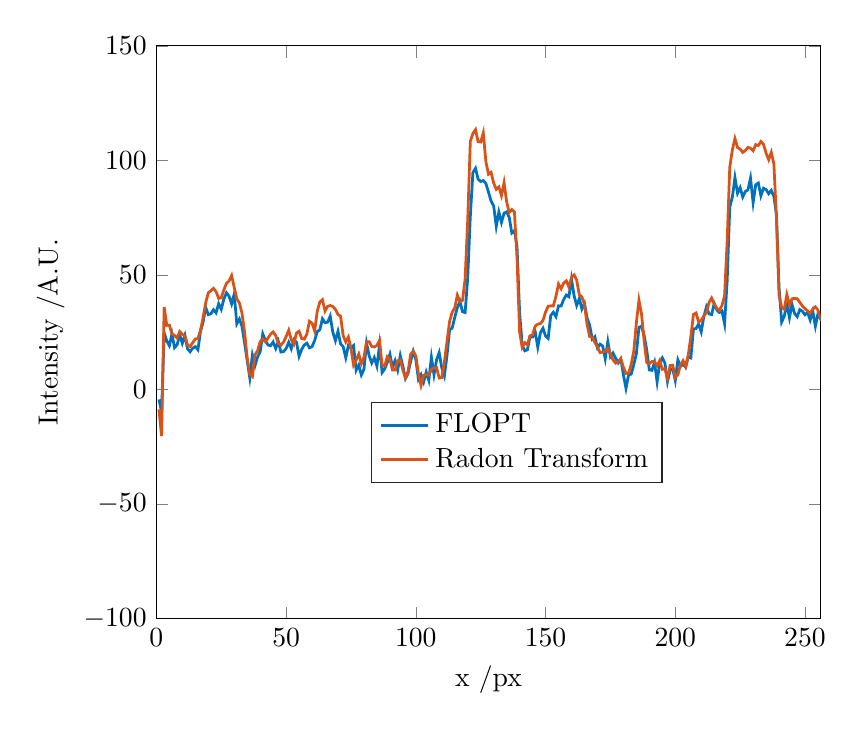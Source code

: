 % This file was created by matlab2tikz.
%
\definecolor{mycolor1}{rgb}{0.0,0.447,0.741}%
\definecolor{mycolor2}{rgb}{0.85,0.325,0.098}%
%
\begin{tikzpicture}

\begin{axis}[%
xmin=0,
xmax=256,
xlabel style={font=\color{white!15!black}},
xlabel={x /px},
ymin=-100,
ymax=150,
ylabel style={font=\color{white!15!black}},
ylabel={Intensity /A.U.},
axis background/.style={fill=white},
legend style={at={(0.323,0.237)}, anchor=south west, legend cell align=left, align=left, draw=white!15!black},
ylabel near ticks,
xlabel near ticks,
tick scale binop=\times,
scale only axis,
scaled ticks=false,
ticklabel style={/pgf/number format/fixed},
every x tick scale label/.style={at={(1,0)},xshift=4pt,anchor=south west,inner sep=0pt}
]
\addplot [color=mycolor1, line width=1.0pt]
  table[row sep=crcr]{%
1	-4.339\\
2	-9.684\\
3	24.646\\
4	21.244\\
5	19.134\\
6	24.232\\
7	18.274\\
8	19.537\\
9	23.969\\
10	20.174\\
11	23.658\\
12	17.789\\
13	16.463\\
14	18.074\\
15	18.724\\
16	17.348\\
17	25.347\\
18	29.342\\
19	35.808\\
20	32.712\\
21	33.04\\
22	34.815\\
23	33.459\\
24	37.45\\
25	35.025\\
26	39.458\\
27	42.215\\
28	40.71\\
29	37.388\\
30	41.637\\
31	28.677\\
32	30.776\\
33	27.587\\
34	20.251\\
35	12.669\\
36	5.132\\
37	14.998\\
38	10.408\\
39	14.195\\
40	16.461\\
41	24.303\\
42	21.46\\
43	19.432\\
44	19.118\\
45	20.759\\
46	17.882\\
47	21.035\\
48	16.366\\
49	16.529\\
50	17.869\\
51	20.599\\
52	17.802\\
53	21.822\\
54	20.579\\
55	14.519\\
56	17.524\\
57	19.452\\
58	20.233\\
59	18.181\\
60	18.71\\
61	21.383\\
62	25.297\\
63	26.049\\
64	30.895\\
65	29.164\\
66	29.398\\
67	32.021\\
68	25.051\\
69	21.31\\
70	25.423\\
71	19.905\\
72	18.688\\
73	13.894\\
74	19.197\\
75	18.032\\
76	19.154\\
77	8.397\\
78	10.667\\
79	6.349\\
80	8.794\\
81	20.243\\
82	14.801\\
83	11.596\\
84	13.886\\
85	10.208\\
86	19.285\\
87	7.377\\
88	8.963\\
89	11.892\\
90	15.398\\
91	9.747\\
92	12.618\\
93	8.481\\
94	14.827\\
95	10.23\\
96	4.835\\
97	7.015\\
98	12.331\\
99	16.718\\
100	13.069\\
101	4.483\\
102	6.521\\
103	3.252\\
104	7.6\\
105	4.0\\
106	14.08\\
107	6.467\\
108	12.998\\
109	16.134\\
110	9.487\\
111	5.938\\
112	14.691\\
113	26.078\\
114	26.784\\
115	31.456\\
116	35.786\\
117	38.48\\
118	33.936\\
119	33.584\\
120	48.812\\
121	75.528\\
122	94.7\\
123	96.558\\
124	91.807\\
125	90.777\\
126	91.225\\
127	89.921\\
128	86.184\\
129	82.291\\
130	80.125\\
131	71.197\\
132	77.477\\
133	72.897\\
134	76.913\\
135	77.553\\
136	75.114\\
137	68.31\\
138	69.366\\
139	62.439\\
140	33.511\\
141	19.293\\
142	16.907\\
143	17.349\\
144	22.987\\
145	22.899\\
146	25.221\\
147	18.528\\
148	24.73\\
149	26.737\\
150	23.389\\
151	22.338\\
152	32.306\\
153	33.72\\
154	31.799\\
155	36.511\\
156	36.451\\
157	39.301\\
158	41.212\\
159	40.474\\
160	48.169\\
161	40.913\\
162	36.691\\
163	39.697\\
164	35.167\\
165	37.629\\
166	31.219\\
167	28.083\\
168	22.0\\
169	23.036\\
170	18.113\\
171	19.798\\
172	19.016\\
173	13.431\\
174	20.928\\
175	14.326\\
176	15.935\\
177	13.686\\
178	11.628\\
179	13.407\\
180	6.459\\
181	0.504\\
182	6.382\\
183	6.697\\
184	10.775\\
185	15.677\\
186	27.139\\
187	27.592\\
188	23.629\\
189	17.202\\
190	8.554\\
191	8.369\\
192	11.872\\
193	3.342\\
194	11.629\\
195	13.79\\
196	11.517\\
197	3.391\\
198	8.473\\
199	9.118\\
200	3.934\\
201	12.927\\
202	10.118\\
203	11.018\\
204	9.745\\
205	14.289\\
206	13.782\\
207	26.465\\
208	26.622\\
209	28.601\\
210	25.169\\
211	31.787\\
212	36.019\\
213	33.02\\
214	32.694\\
215	37.568\\
216	34.782\\
217	33.569\\
218	34.256\\
219	28.68\\
220	47.398\\
221	79.662\\
222	83.995\\
223	92.479\\
224	85.679\\
225	88.077\\
226	84.038\\
227	86.436\\
228	87.116\\
229	92.244\\
230	81.632\\
231	89.332\\
232	90.122\\
233	84.537\\
234	87.865\\
235	87.289\\
236	85.454\\
237	86.908\\
238	84.29\\
239	76.287\\
240	44.32\\
241	29.447\\
242	31.891\\
243	37.377\\
244	31.324\\
245	37.094\\
246	33.187\\
247	31.789\\
248	34.887\\
249	34.121\\
250	32.617\\
251	33.684\\
252	30.331\\
253	34.109\\
254	27.613\\
255	33.157\\
256	30.778\\
257	30.103\\
};
\addlegendentry{FLOPT}

\addplot [color=mycolor2, line width=1.0pt]
  table[row sep=crcr]{%
1	-8.671\\
2	-20.337\\
3	36.042\\
4	27.997\\
5	28.116\\
6	24.271\\
7	23.594\\
8	22.421\\
9	25.321\\
10	24.141\\
11	23.341\\
12	19.421\\
13	18.797\\
14	20.429\\
15	22.043\\
16	22.25\\
17	25.861\\
18	31.373\\
19	37.834\\
20	42.183\\
21	43.124\\
22	44.147\\
23	42.722\\
24	39.784\\
25	40.04\\
26	43.455\\
27	46.342\\
28	47.346\\
29	49.769\\
30	44.524\\
31	39.621\\
32	37.755\\
33	33.271\\
34	25.068\\
35	13.838\\
36	6.641\\
37	5.632\\
38	15.191\\
39	16.895\\
40	20.832\\
41	22.014\\
42	20.785\\
43	22.401\\
44	24.149\\
45	25.161\\
46	23.523\\
47	20.131\\
48	19.397\\
49	20.689\\
50	23.051\\
51	25.873\\
52	21.659\\
53	19.838\\
54	24.622\\
55	25.398\\
56	22.287\\
57	21.991\\
58	24.248\\
59	29.752\\
60	28.926\\
61	25.603\\
62	34.144\\
63	38.194\\
64	39.173\\
65	34.296\\
66	36.299\\
67	36.661\\
68	36.24\\
69	34.965\\
70	32.704\\
71	31.97\\
72	23.477\\
73	20.715\\
74	22.902\\
75	18.004\\
76	10.667\\
77	12.865\\
78	15.495\\
79	11.324\\
80	14.06\\
81	20.863\\
82	20.885\\
83	18.819\\
84	18.551\\
85	19.231\\
86	21.416\\
87	10.499\\
88	10.238\\
89	14.306\\
90	13.24\\
91	8.577\\
92	8.554\\
93	12.568\\
94	12.918\\
95	8.488\\
96	5.062\\
97	7.911\\
98	15.363\\
99	16.678\\
100	14.673\\
101	6.99\\
102	1.801\\
103	6.19\\
104	6.468\\
105	6.325\\
106	8.716\\
107	9.522\\
108	9.569\\
109	5.031\\
110	5.222\\
111	11.975\\
112	20.826\\
113	29.657\\
114	33.72\\
115	35.685\\
116	41.179\\
117	38.351\\
118	38.931\\
119	48.311\\
120	73.959\\
121	108.362\\
122	111.78\\
123	113.432\\
124	108.155\\
125	108.002\\
126	112.02\\
127	99.44\\
128	93.995\\
129	94.782\\
130	90.082\\
131	87.366\\
132	88.441\\
133	84.677\\
134	90.279\\
135	81.926\\
136	77.25\\
137	78.53\\
138	77.497\\
139	57.52\\
140	25.108\\
141	18.412\\
142	20.449\\
143	19.498\\
144	23.439\\
145	23.852\\
146	27.673\\
147	28.536\\
148	28.791\\
149	30.105\\
150	33.801\\
151	36.364\\
152	36.504\\
153	36.504\\
154	40.623\\
155	46.075\\
156	43.987\\
157	46.486\\
158	47.435\\
159	44.703\\
160	48.873\\
161	50.001\\
162	47.728\\
163	41.382\\
164	40.432\\
165	37.146\\
166	28.426\\
167	23.133\\
168	22.904\\
169	20.496\\
170	18.549\\
171	16.106\\
172	16.323\\
173	16.684\\
174	17.911\\
175	15.595\\
176	12.944\\
177	11.524\\
178	12.223\\
179	13.468\\
180	9.684\\
181	7.037\\
182	7.138\\
183	10.919\\
184	16.639\\
185	29.089\\
186	38.965\\
187	32.913\\
188	21.236\\
189	11.741\\
190	11.267\\
191	12.222\\
192	12.202\\
193	10.332\\
194	12.595\\
195	8.81\\
196	9.137\\
197	4.706\\
198	10.459\\
199	10.645\\
200	5.281\\
201	6.416\\
202	10.782\\
203	12.595\\
204	10.048\\
205	15.071\\
206	23.101\\
207	32.748\\
208	33.404\\
209	29.395\\
210	30.25\\
211	32.068\\
212	33.563\\
213	37.993\\
214	39.912\\
215	37.349\\
216	35.501\\
217	34.484\\
218	36.698\\
219	40.853\\
220	64.792\\
221	97.038\\
222	104.511\\
223	109.521\\
224	105.611\\
225	104.958\\
226	103.49\\
227	104.305\\
228	105.672\\
229	105.273\\
230	104.186\\
231	106.873\\
232	106.449\\
233	108.247\\
234	107.022\\
235	103.19\\
236	100.301\\
237	103.49\\
238	98.48\\
239	74.845\\
240	41.247\\
241	35.896\\
242	35.015\\
243	41.441\\
244	36.935\\
245	39.584\\
246	39.787\\
247	39.601\\
248	38.048\\
249	36.44\\
250	35.281\\
251	34.283\\
252	33.323\\
253	35.176\\
254	36.075\\
255	34.653\\
256	30.728\\
257	29.323\\
};
\addlegendentry{Radon Transform}

\end{axis}
\end{tikzpicture}%